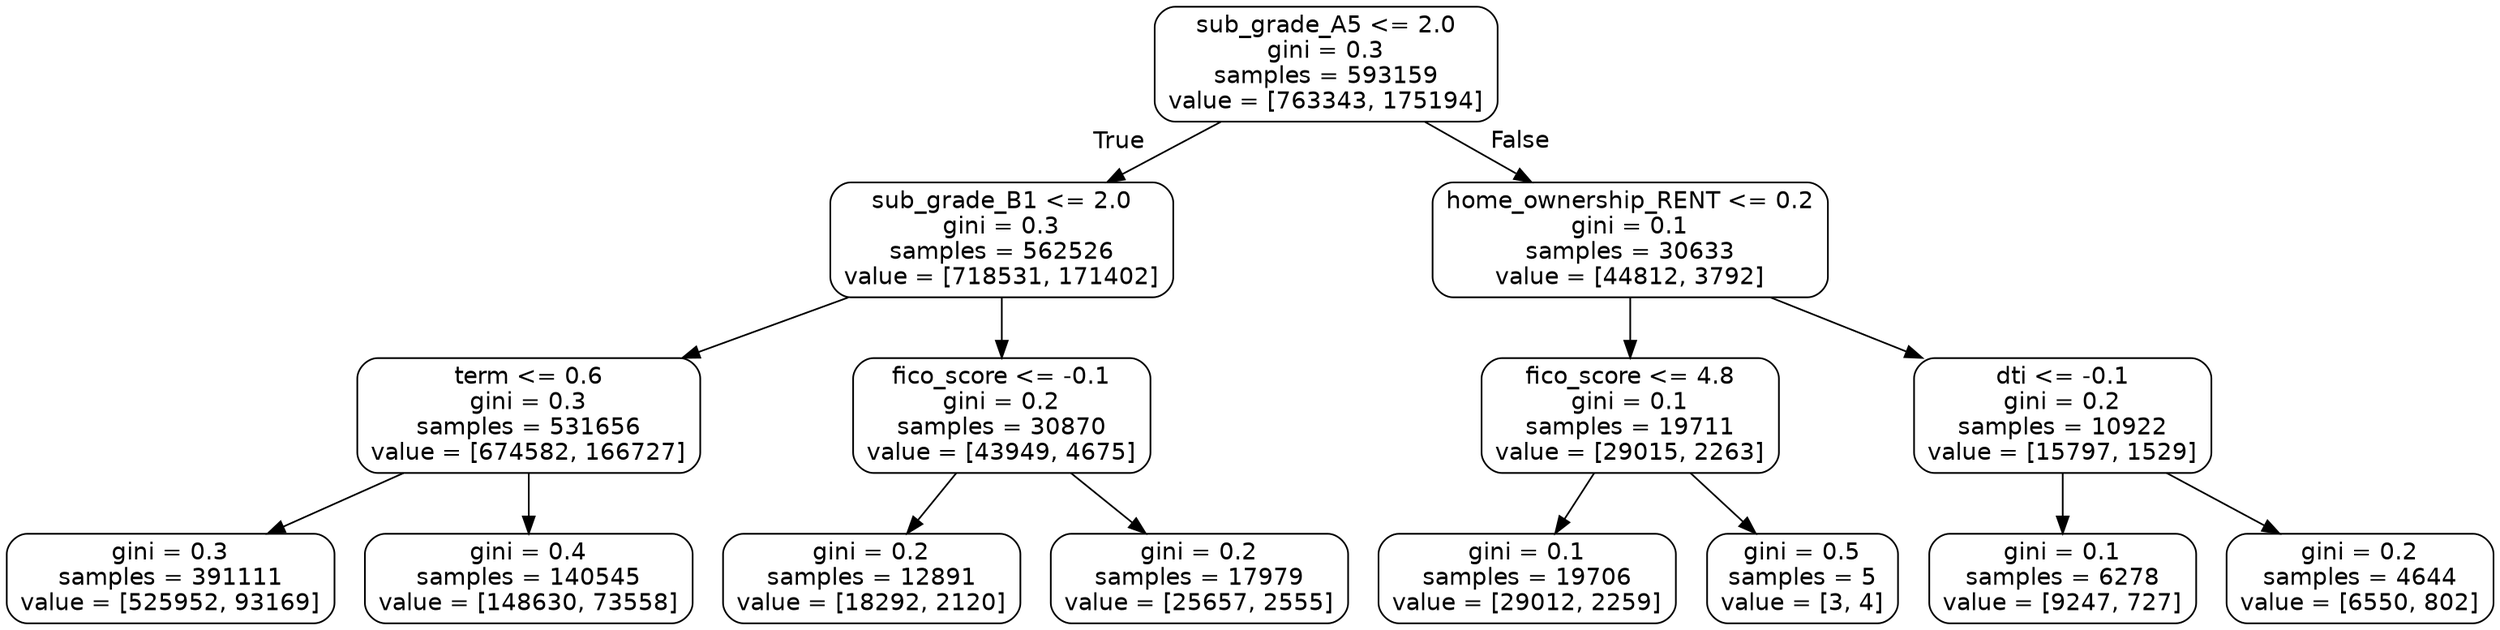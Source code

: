 digraph Tree {
node [shape=box, style="rounded", color="black", fontname=helvetica] ;
edge [fontname=helvetica] ;
0 [label="sub_grade_A5 <= 2.0\ngini = 0.3\nsamples = 593159\nvalue = [763343, 175194]"] ;
1 [label="sub_grade_B1 <= 2.0\ngini = 0.3\nsamples = 562526\nvalue = [718531, 171402]"] ;
0 -> 1 [labeldistance=2.5, labelangle=45, headlabel="True"] ;
2 [label="term <= 0.6\ngini = 0.3\nsamples = 531656\nvalue = [674582, 166727]"] ;
1 -> 2 ;
3 [label="gini = 0.3\nsamples = 391111\nvalue = [525952, 93169]"] ;
2 -> 3 ;
4 [label="gini = 0.4\nsamples = 140545\nvalue = [148630, 73558]"] ;
2 -> 4 ;
5 [label="fico_score <= -0.1\ngini = 0.2\nsamples = 30870\nvalue = [43949, 4675]"] ;
1 -> 5 ;
6 [label="gini = 0.2\nsamples = 12891\nvalue = [18292, 2120]"] ;
5 -> 6 ;
7 [label="gini = 0.2\nsamples = 17979\nvalue = [25657, 2555]"] ;
5 -> 7 ;
8 [label="home_ownership_RENT <= 0.2\ngini = 0.1\nsamples = 30633\nvalue = [44812, 3792]"] ;
0 -> 8 [labeldistance=2.5, labelangle=-45, headlabel="False"] ;
9 [label="fico_score <= 4.8\ngini = 0.1\nsamples = 19711\nvalue = [29015, 2263]"] ;
8 -> 9 ;
10 [label="gini = 0.1\nsamples = 19706\nvalue = [29012, 2259]"] ;
9 -> 10 ;
11 [label="gini = 0.5\nsamples = 5\nvalue = [3, 4]"] ;
9 -> 11 ;
12 [label="dti <= -0.1\ngini = 0.2\nsamples = 10922\nvalue = [15797, 1529]"] ;
8 -> 12 ;
13 [label="gini = 0.1\nsamples = 6278\nvalue = [9247, 727]"] ;
12 -> 13 ;
14 [label="gini = 0.2\nsamples = 4644\nvalue = [6550, 802]"] ;
12 -> 14 ;
}